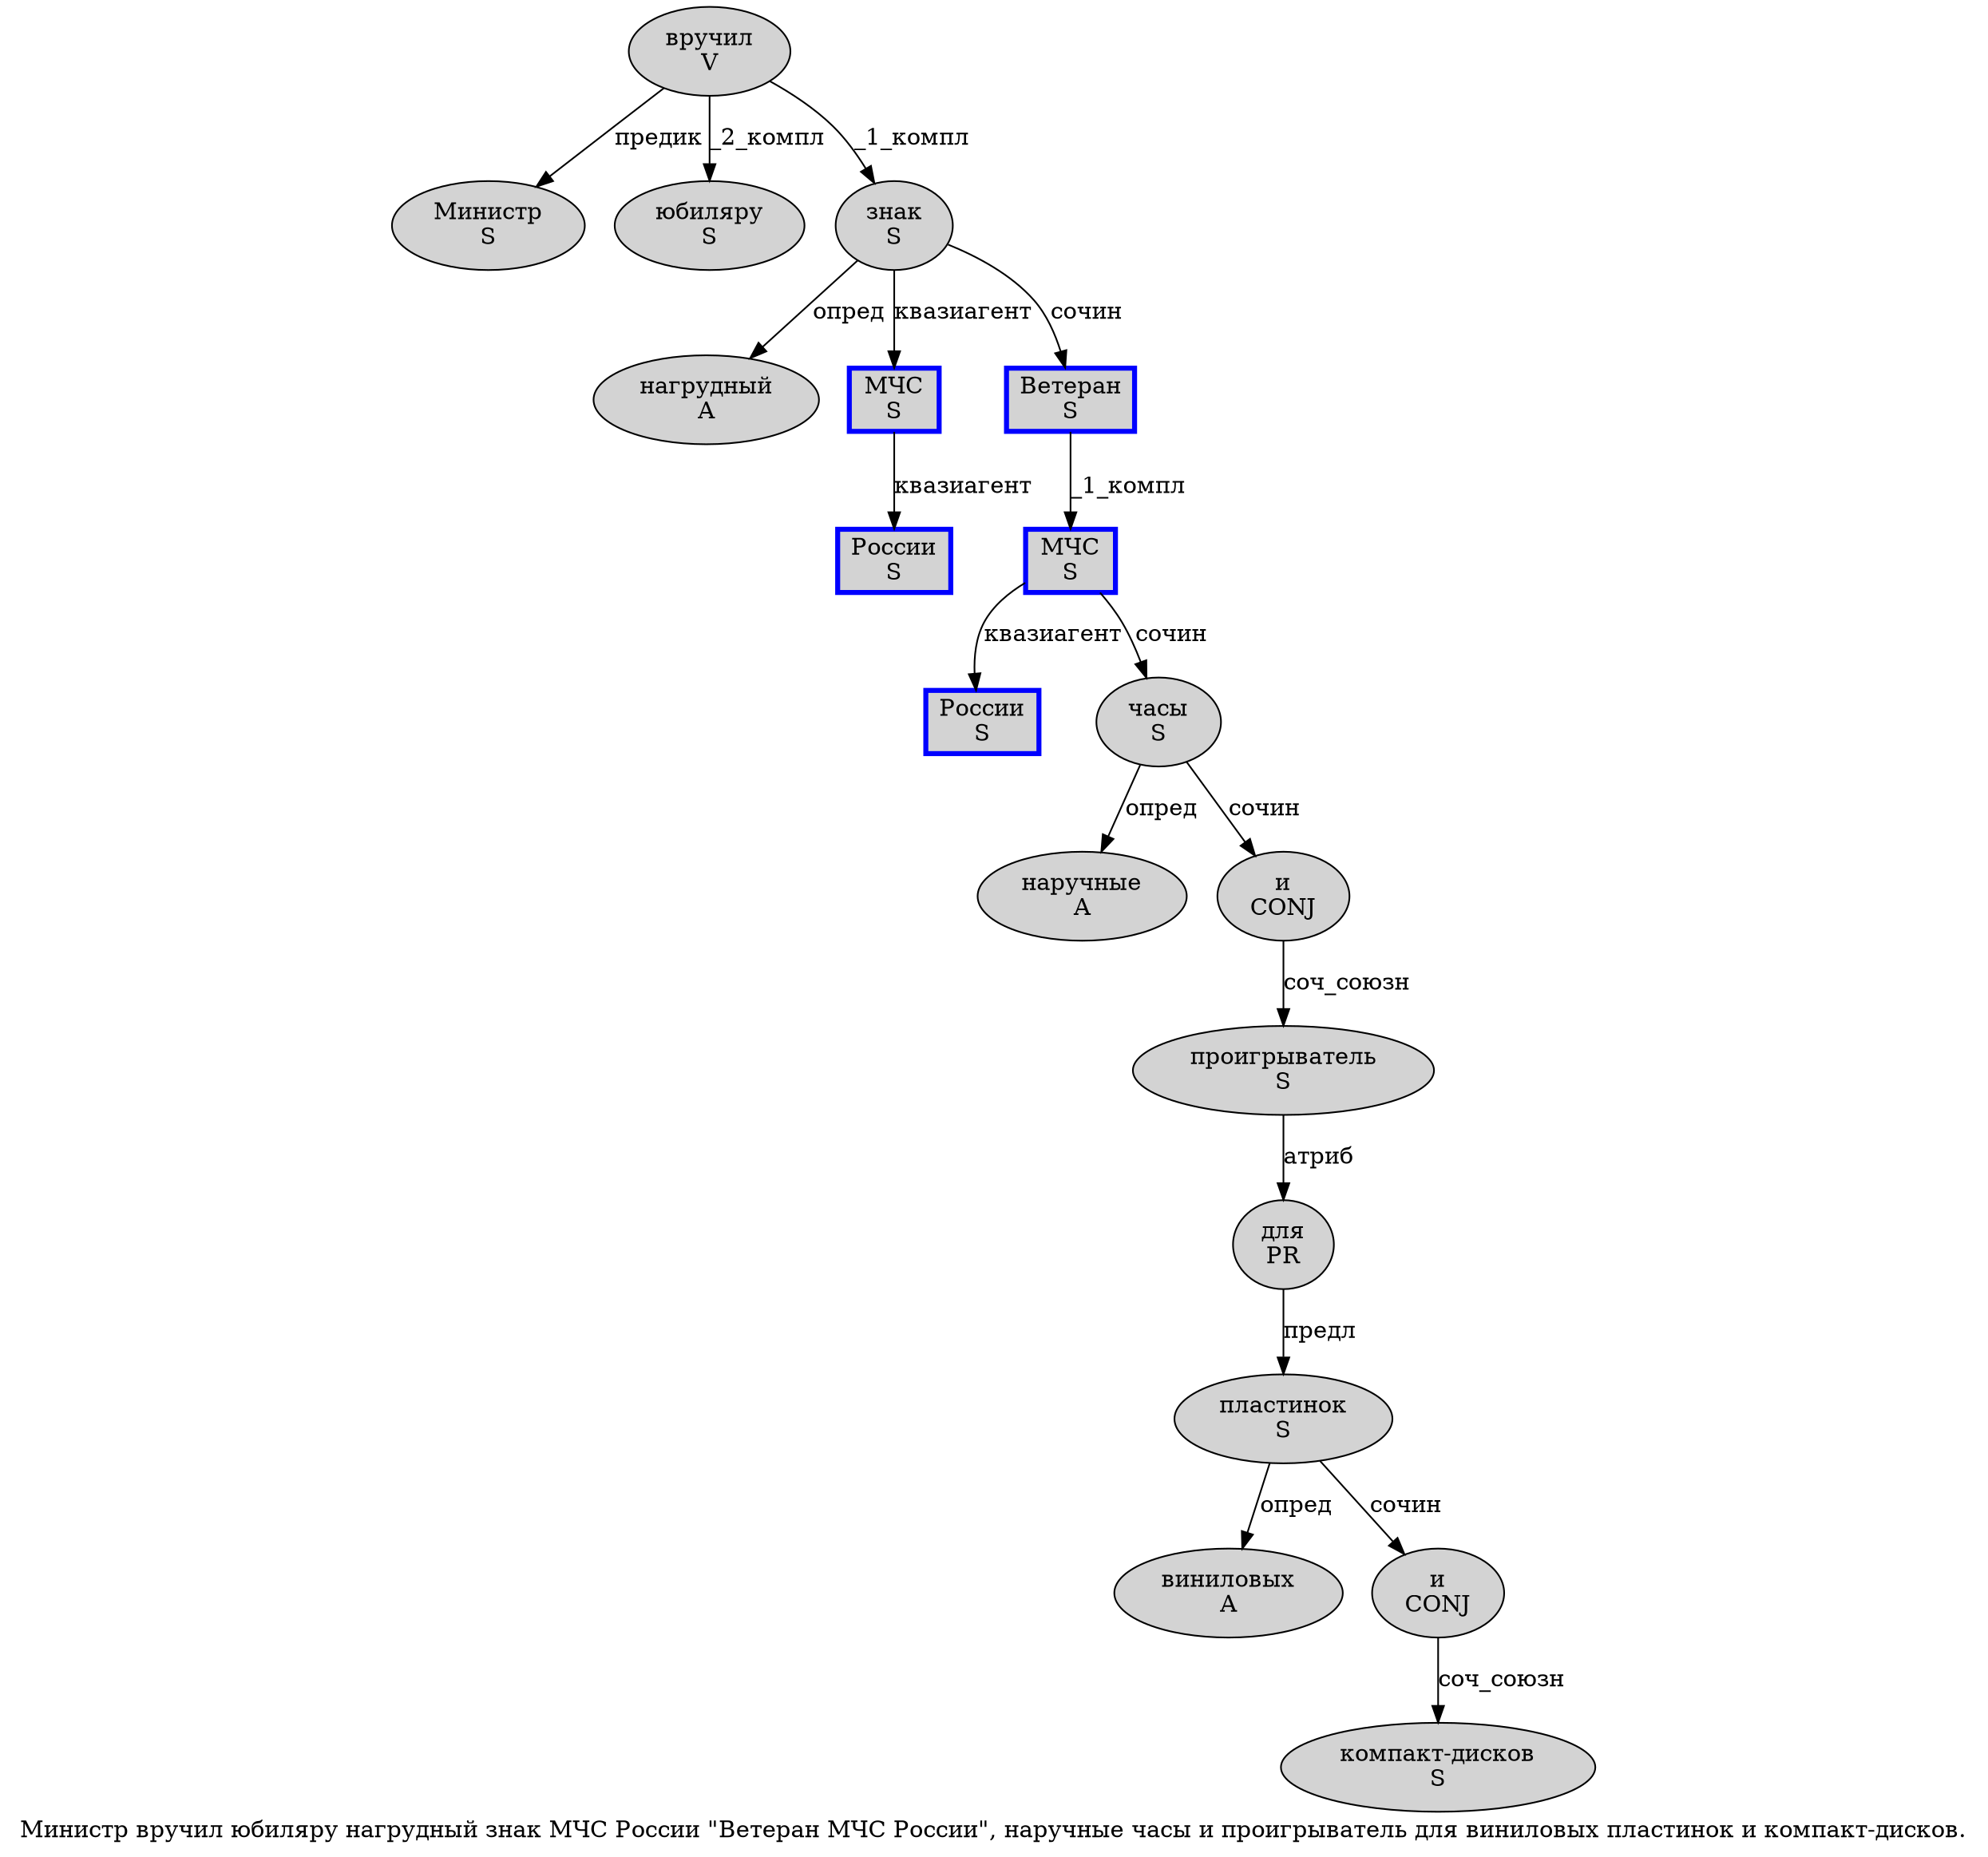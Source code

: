 digraph SENTENCE_935 {
	graph [label="Министр вручил юбиляру нагрудный знак МЧС России \"Ветеран МЧС России\", наручные часы и проигрыватель для виниловых пластинок и компакт-дисков."]
	node [style=filled]
		0 [label="Министр
S" color="" fillcolor=lightgray penwidth=1 shape=ellipse]
		1 [label="вручил
V" color="" fillcolor=lightgray penwidth=1 shape=ellipse]
		2 [label="юбиляру
S" color="" fillcolor=lightgray penwidth=1 shape=ellipse]
		3 [label="нагрудный
A" color="" fillcolor=lightgray penwidth=1 shape=ellipse]
		4 [label="знак
S" color="" fillcolor=lightgray penwidth=1 shape=ellipse]
		5 [label="МЧС
S" color=blue fillcolor=lightgray penwidth=3 shape=box]
		6 [label="России
S" color=blue fillcolor=lightgray penwidth=3 shape=box]
		8 [label="Ветеран
S" color=blue fillcolor=lightgray penwidth=3 shape=box]
		9 [label="МЧС
S" color=blue fillcolor=lightgray penwidth=3 shape=box]
		10 [label="России
S" color=blue fillcolor=lightgray penwidth=3 shape=box]
		13 [label="наручные
A" color="" fillcolor=lightgray penwidth=1 shape=ellipse]
		14 [label="часы
S" color="" fillcolor=lightgray penwidth=1 shape=ellipse]
		15 [label="и
CONJ" color="" fillcolor=lightgray penwidth=1 shape=ellipse]
		16 [label="проигрыватель
S" color="" fillcolor=lightgray penwidth=1 shape=ellipse]
		17 [label="для
PR" color="" fillcolor=lightgray penwidth=1 shape=ellipse]
		18 [label="виниловых
A" color="" fillcolor=lightgray penwidth=1 shape=ellipse]
		19 [label="пластинок
S" color="" fillcolor=lightgray penwidth=1 shape=ellipse]
		20 [label="и
CONJ" color="" fillcolor=lightgray penwidth=1 shape=ellipse]
		21 [label="компакт-дисков
S" color="" fillcolor=lightgray penwidth=1 shape=ellipse]
			8 -> 9 [label="_1_компл"]
			15 -> 16 [label="соч_союзн"]
			1 -> 0 [label="предик"]
			1 -> 2 [label="_2_компл"]
			1 -> 4 [label="_1_компл"]
			4 -> 3 [label="опред"]
			4 -> 5 [label="квазиагент"]
			4 -> 8 [label="сочин"]
			9 -> 10 [label="квазиагент"]
			9 -> 14 [label="сочин"]
			17 -> 19 [label="предл"]
			19 -> 18 [label="опред"]
			19 -> 20 [label="сочин"]
			5 -> 6 [label="квазиагент"]
			16 -> 17 [label="атриб"]
			14 -> 13 [label="опред"]
			14 -> 15 [label="сочин"]
			20 -> 21 [label="соч_союзн"]
}